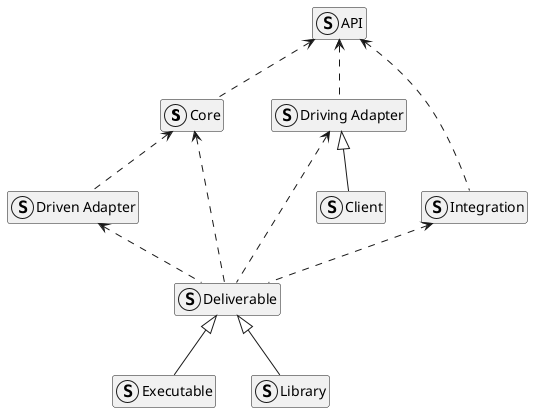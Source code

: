 @startuml
hide empty members

struct Core
struct DrivenAdapter as "Driven Adapter"
struct DrivingAdapter as "Driving Adapter"
struct Deliverable
struct Executable
struct Library
struct Client
struct API
struct Integration

API <.. Core
API <.. DrivingAdapter
API <.. Integration
Core <.. DrivenAdapter

Core <.. Deliverable
DrivingAdapter <.. Deliverable
DrivenAdapter <.. Deliverable
Integration <.. Deliverable

Deliverable <|-- Executable
Deliverable <|-- Library

DrivingAdapter <|-- Client
@enduml
